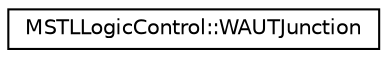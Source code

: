 digraph "Graphical Class Hierarchy"
{
  edge [fontname="Helvetica",fontsize="10",labelfontname="Helvetica",labelfontsize="10"];
  node [fontname="Helvetica",fontsize="10",shape=record];
  rankdir="LR";
  Node0 [label="MSTLLogicControl::WAUTJunction",height=0.2,width=0.4,color="black", fillcolor="white", style="filled",URL="$d9/d37/struct_m_s_t_l_logic_control_1_1_w_a_u_t_junction.html",tooltip="Storage for a junction assigned to a WAUT. "];
}
